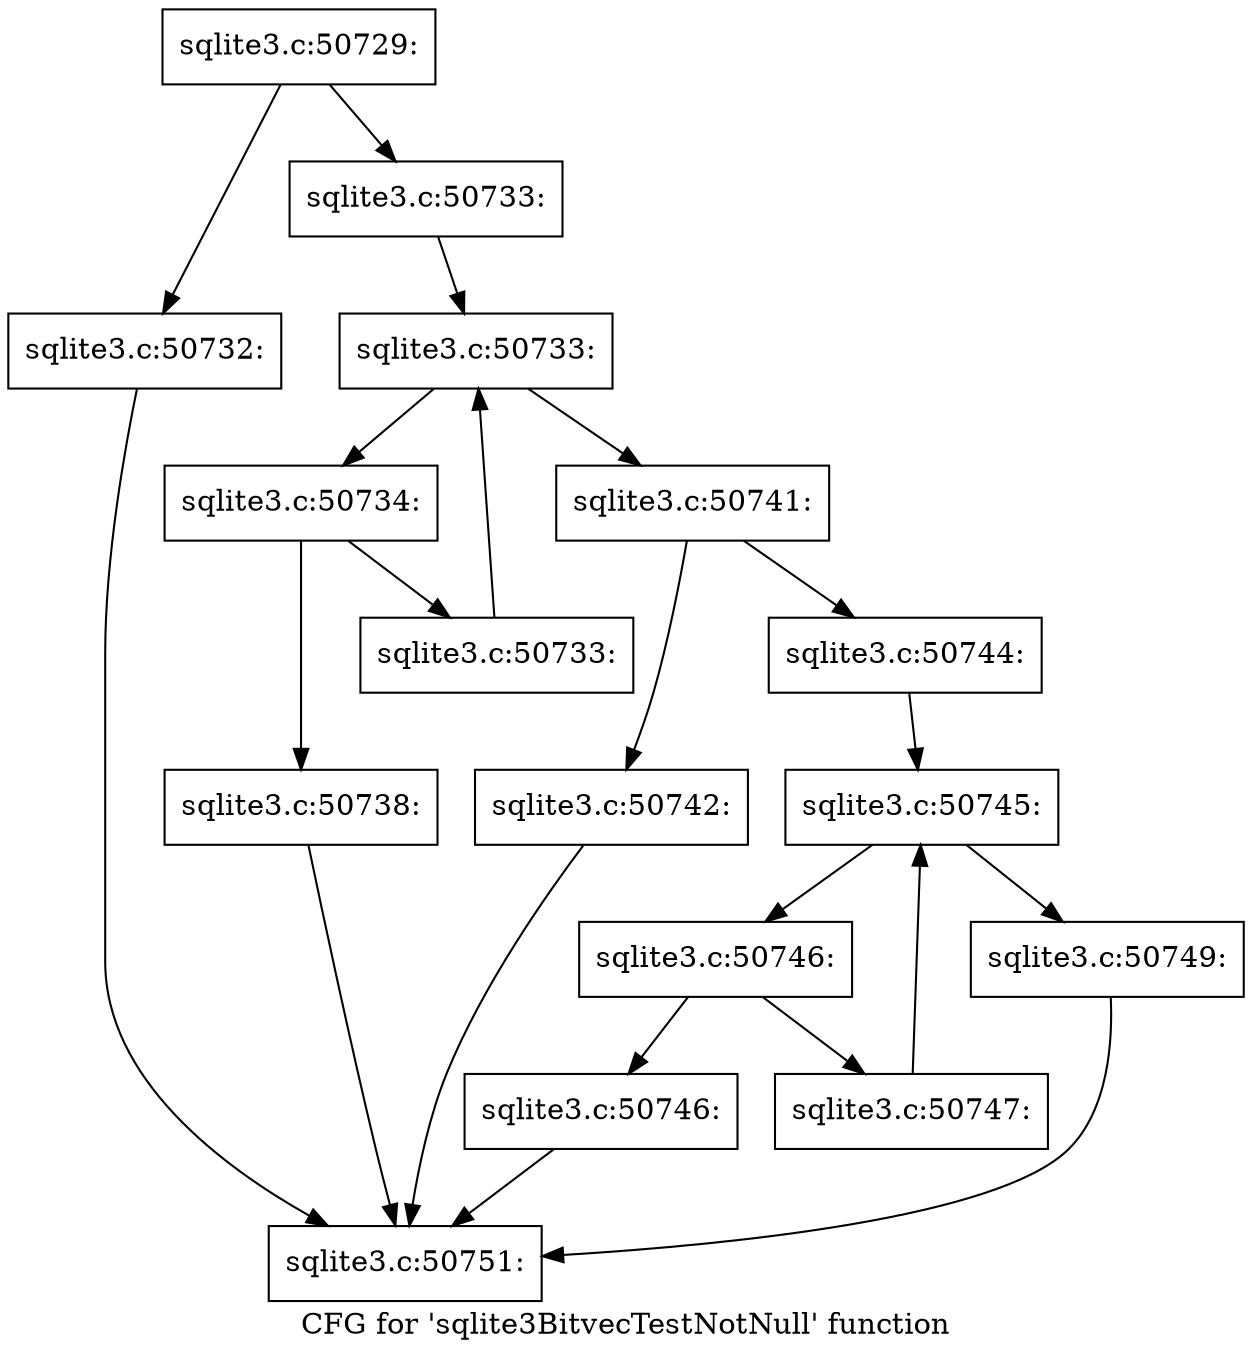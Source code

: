 digraph "CFG for 'sqlite3BitvecTestNotNull' function" {
	label="CFG for 'sqlite3BitvecTestNotNull' function";

	Node0x55c0f73305c0 [shape=record,label="{sqlite3.c:50729:}"];
	Node0x55c0f73305c0 -> Node0x55c0f5cb6000;
	Node0x55c0f73305c0 -> Node0x55c0f5cb6050;
	Node0x55c0f5cb6000 [shape=record,label="{sqlite3.c:50732:}"];
	Node0x55c0f5cb6000 -> Node0x55c0f7330740;
	Node0x55c0f5cb6050 [shape=record,label="{sqlite3.c:50733:}"];
	Node0x55c0f5cb6050 -> Node0x55c0f5cb6560;
	Node0x55c0f5cb6560 [shape=record,label="{sqlite3.c:50733:}"];
	Node0x55c0f5cb6560 -> Node0x55c0f5cb69a0;
	Node0x55c0f5cb6560 -> Node0x55c0f5cb66c0;
	Node0x55c0f5cb69a0 [shape=record,label="{sqlite3.c:50734:}"];
	Node0x55c0f5cb69a0 -> Node0x55c0f733b630;
	Node0x55c0f5cb69a0 -> Node0x55c0f733b5e0;
	Node0x55c0f733b5e0 [shape=record,label="{sqlite3.c:50738:}"];
	Node0x55c0f733b5e0 -> Node0x55c0f7330740;
	Node0x55c0f733b630 [shape=record,label="{sqlite3.c:50733:}"];
	Node0x55c0f733b630 -> Node0x55c0f5cb6560;
	Node0x55c0f5cb66c0 [shape=record,label="{sqlite3.c:50741:}"];
	Node0x55c0f5cb66c0 -> Node0x55c0f733bcc0;
	Node0x55c0f5cb66c0 -> Node0x55c0f733bd60;
	Node0x55c0f733bcc0 [shape=record,label="{sqlite3.c:50742:}"];
	Node0x55c0f733bcc0 -> Node0x55c0f7330740;
	Node0x55c0f733bd60 [shape=record,label="{sqlite3.c:50744:}"];
	Node0x55c0f733bd60 -> Node0x55c0f733d750;
	Node0x55c0f733d750 [shape=record,label="{sqlite3.c:50745:}"];
	Node0x55c0f733d750 -> Node0x55c0f733de00;
	Node0x55c0f733d750 -> Node0x55c0f733d8b0;
	Node0x55c0f733de00 [shape=record,label="{sqlite3.c:50746:}"];
	Node0x55c0f733de00 -> Node0x55c0f733e010;
	Node0x55c0f733de00 -> Node0x55c0f733e060;
	Node0x55c0f733e010 [shape=record,label="{sqlite3.c:50746:}"];
	Node0x55c0f733e010 -> Node0x55c0f7330740;
	Node0x55c0f733e060 [shape=record,label="{sqlite3.c:50747:}"];
	Node0x55c0f733e060 -> Node0x55c0f733d750;
	Node0x55c0f733d8b0 [shape=record,label="{sqlite3.c:50749:}"];
	Node0x55c0f733d8b0 -> Node0x55c0f7330740;
	Node0x55c0f7330740 [shape=record,label="{sqlite3.c:50751:}"];
}
